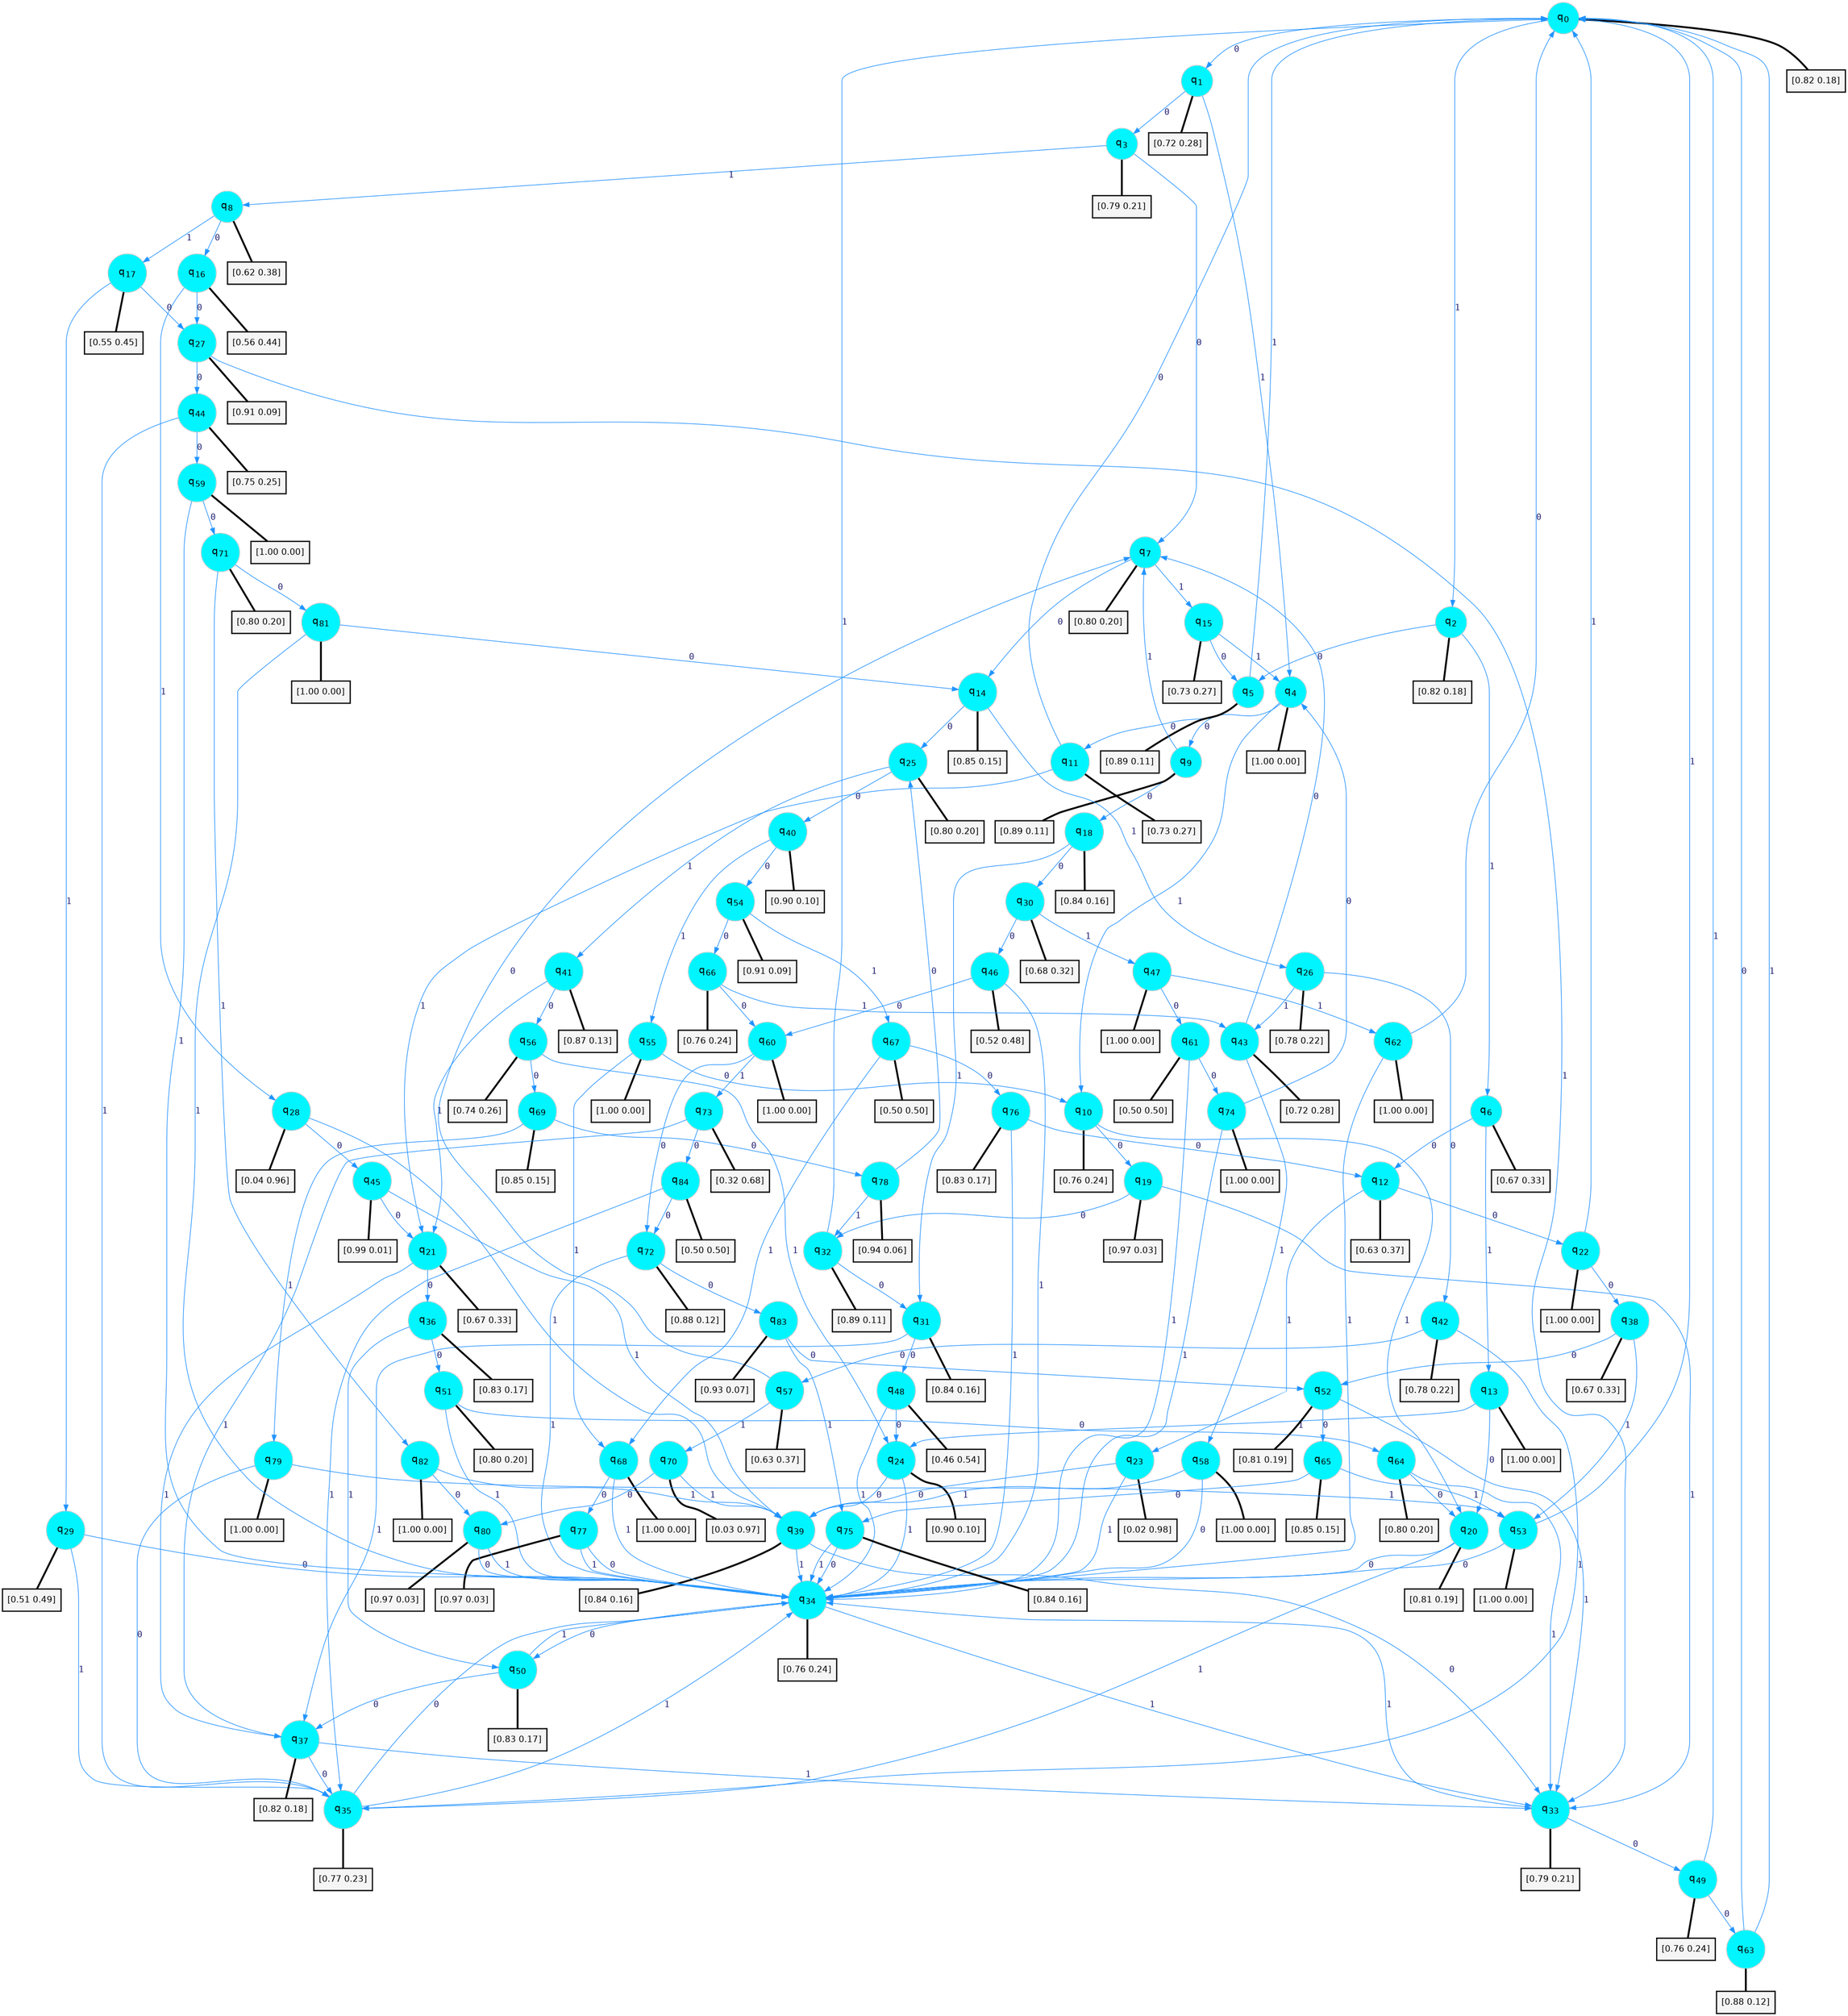 digraph G {
graph [
bgcolor=transparent, dpi=300, rankdir=TD, size="40,25"];
node [
color=gray, fillcolor=turquoise1, fontcolor=black, fontname=Helvetica, fontsize=16, fontweight=bold, shape=circle, style=filled];
edge [
arrowsize=1, color=dodgerblue1, fontcolor=midnightblue, fontname=courier, fontweight=bold, penwidth=1, style=solid, weight=20];
0[label=<q<SUB>0</SUB>>];
1[label=<q<SUB>1</SUB>>];
2[label=<q<SUB>2</SUB>>];
3[label=<q<SUB>3</SUB>>];
4[label=<q<SUB>4</SUB>>];
5[label=<q<SUB>5</SUB>>];
6[label=<q<SUB>6</SUB>>];
7[label=<q<SUB>7</SUB>>];
8[label=<q<SUB>8</SUB>>];
9[label=<q<SUB>9</SUB>>];
10[label=<q<SUB>10</SUB>>];
11[label=<q<SUB>11</SUB>>];
12[label=<q<SUB>12</SUB>>];
13[label=<q<SUB>13</SUB>>];
14[label=<q<SUB>14</SUB>>];
15[label=<q<SUB>15</SUB>>];
16[label=<q<SUB>16</SUB>>];
17[label=<q<SUB>17</SUB>>];
18[label=<q<SUB>18</SUB>>];
19[label=<q<SUB>19</SUB>>];
20[label=<q<SUB>20</SUB>>];
21[label=<q<SUB>21</SUB>>];
22[label=<q<SUB>22</SUB>>];
23[label=<q<SUB>23</SUB>>];
24[label=<q<SUB>24</SUB>>];
25[label=<q<SUB>25</SUB>>];
26[label=<q<SUB>26</SUB>>];
27[label=<q<SUB>27</SUB>>];
28[label=<q<SUB>28</SUB>>];
29[label=<q<SUB>29</SUB>>];
30[label=<q<SUB>30</SUB>>];
31[label=<q<SUB>31</SUB>>];
32[label=<q<SUB>32</SUB>>];
33[label=<q<SUB>33</SUB>>];
34[label=<q<SUB>34</SUB>>];
35[label=<q<SUB>35</SUB>>];
36[label=<q<SUB>36</SUB>>];
37[label=<q<SUB>37</SUB>>];
38[label=<q<SUB>38</SUB>>];
39[label=<q<SUB>39</SUB>>];
40[label=<q<SUB>40</SUB>>];
41[label=<q<SUB>41</SUB>>];
42[label=<q<SUB>42</SUB>>];
43[label=<q<SUB>43</SUB>>];
44[label=<q<SUB>44</SUB>>];
45[label=<q<SUB>45</SUB>>];
46[label=<q<SUB>46</SUB>>];
47[label=<q<SUB>47</SUB>>];
48[label=<q<SUB>48</SUB>>];
49[label=<q<SUB>49</SUB>>];
50[label=<q<SUB>50</SUB>>];
51[label=<q<SUB>51</SUB>>];
52[label=<q<SUB>52</SUB>>];
53[label=<q<SUB>53</SUB>>];
54[label=<q<SUB>54</SUB>>];
55[label=<q<SUB>55</SUB>>];
56[label=<q<SUB>56</SUB>>];
57[label=<q<SUB>57</SUB>>];
58[label=<q<SUB>58</SUB>>];
59[label=<q<SUB>59</SUB>>];
60[label=<q<SUB>60</SUB>>];
61[label=<q<SUB>61</SUB>>];
62[label=<q<SUB>62</SUB>>];
63[label=<q<SUB>63</SUB>>];
64[label=<q<SUB>64</SUB>>];
65[label=<q<SUB>65</SUB>>];
66[label=<q<SUB>66</SUB>>];
67[label=<q<SUB>67</SUB>>];
68[label=<q<SUB>68</SUB>>];
69[label=<q<SUB>69</SUB>>];
70[label=<q<SUB>70</SUB>>];
71[label=<q<SUB>71</SUB>>];
72[label=<q<SUB>72</SUB>>];
73[label=<q<SUB>73</SUB>>];
74[label=<q<SUB>74</SUB>>];
75[label=<q<SUB>75</SUB>>];
76[label=<q<SUB>76</SUB>>];
77[label=<q<SUB>77</SUB>>];
78[label=<q<SUB>78</SUB>>];
79[label=<q<SUB>79</SUB>>];
80[label=<q<SUB>80</SUB>>];
81[label=<q<SUB>81</SUB>>];
82[label=<q<SUB>82</SUB>>];
83[label=<q<SUB>83</SUB>>];
84[label=<q<SUB>84</SUB>>];
85[label="[0.82 0.18]", shape=box,fontcolor=black, fontname=Helvetica, fontsize=14, penwidth=2, fillcolor=whitesmoke,color=black];
86[label="[0.72 0.28]", shape=box,fontcolor=black, fontname=Helvetica, fontsize=14, penwidth=2, fillcolor=whitesmoke,color=black];
87[label="[0.82 0.18]", shape=box,fontcolor=black, fontname=Helvetica, fontsize=14, penwidth=2, fillcolor=whitesmoke,color=black];
88[label="[0.79 0.21]", shape=box,fontcolor=black, fontname=Helvetica, fontsize=14, penwidth=2, fillcolor=whitesmoke,color=black];
89[label="[1.00 0.00]", shape=box,fontcolor=black, fontname=Helvetica, fontsize=14, penwidth=2, fillcolor=whitesmoke,color=black];
90[label="[0.89 0.11]", shape=box,fontcolor=black, fontname=Helvetica, fontsize=14, penwidth=2, fillcolor=whitesmoke,color=black];
91[label="[0.67 0.33]", shape=box,fontcolor=black, fontname=Helvetica, fontsize=14, penwidth=2, fillcolor=whitesmoke,color=black];
92[label="[0.80 0.20]", shape=box,fontcolor=black, fontname=Helvetica, fontsize=14, penwidth=2, fillcolor=whitesmoke,color=black];
93[label="[0.62 0.38]", shape=box,fontcolor=black, fontname=Helvetica, fontsize=14, penwidth=2, fillcolor=whitesmoke,color=black];
94[label="[0.89 0.11]", shape=box,fontcolor=black, fontname=Helvetica, fontsize=14, penwidth=2, fillcolor=whitesmoke,color=black];
95[label="[0.76 0.24]", shape=box,fontcolor=black, fontname=Helvetica, fontsize=14, penwidth=2, fillcolor=whitesmoke,color=black];
96[label="[0.73 0.27]", shape=box,fontcolor=black, fontname=Helvetica, fontsize=14, penwidth=2, fillcolor=whitesmoke,color=black];
97[label="[0.63 0.37]", shape=box,fontcolor=black, fontname=Helvetica, fontsize=14, penwidth=2, fillcolor=whitesmoke,color=black];
98[label="[1.00 0.00]", shape=box,fontcolor=black, fontname=Helvetica, fontsize=14, penwidth=2, fillcolor=whitesmoke,color=black];
99[label="[0.85 0.15]", shape=box,fontcolor=black, fontname=Helvetica, fontsize=14, penwidth=2, fillcolor=whitesmoke,color=black];
100[label="[0.73 0.27]", shape=box,fontcolor=black, fontname=Helvetica, fontsize=14, penwidth=2, fillcolor=whitesmoke,color=black];
101[label="[0.56 0.44]", shape=box,fontcolor=black, fontname=Helvetica, fontsize=14, penwidth=2, fillcolor=whitesmoke,color=black];
102[label="[0.55 0.45]", shape=box,fontcolor=black, fontname=Helvetica, fontsize=14, penwidth=2, fillcolor=whitesmoke,color=black];
103[label="[0.84 0.16]", shape=box,fontcolor=black, fontname=Helvetica, fontsize=14, penwidth=2, fillcolor=whitesmoke,color=black];
104[label="[0.97 0.03]", shape=box,fontcolor=black, fontname=Helvetica, fontsize=14, penwidth=2, fillcolor=whitesmoke,color=black];
105[label="[0.81 0.19]", shape=box,fontcolor=black, fontname=Helvetica, fontsize=14, penwidth=2, fillcolor=whitesmoke,color=black];
106[label="[0.67 0.33]", shape=box,fontcolor=black, fontname=Helvetica, fontsize=14, penwidth=2, fillcolor=whitesmoke,color=black];
107[label="[1.00 0.00]", shape=box,fontcolor=black, fontname=Helvetica, fontsize=14, penwidth=2, fillcolor=whitesmoke,color=black];
108[label="[0.02 0.98]", shape=box,fontcolor=black, fontname=Helvetica, fontsize=14, penwidth=2, fillcolor=whitesmoke,color=black];
109[label="[0.90 0.10]", shape=box,fontcolor=black, fontname=Helvetica, fontsize=14, penwidth=2, fillcolor=whitesmoke,color=black];
110[label="[0.80 0.20]", shape=box,fontcolor=black, fontname=Helvetica, fontsize=14, penwidth=2, fillcolor=whitesmoke,color=black];
111[label="[0.78 0.22]", shape=box,fontcolor=black, fontname=Helvetica, fontsize=14, penwidth=2, fillcolor=whitesmoke,color=black];
112[label="[0.91 0.09]", shape=box,fontcolor=black, fontname=Helvetica, fontsize=14, penwidth=2, fillcolor=whitesmoke,color=black];
113[label="[0.04 0.96]", shape=box,fontcolor=black, fontname=Helvetica, fontsize=14, penwidth=2, fillcolor=whitesmoke,color=black];
114[label="[0.51 0.49]", shape=box,fontcolor=black, fontname=Helvetica, fontsize=14, penwidth=2, fillcolor=whitesmoke,color=black];
115[label="[0.68 0.32]", shape=box,fontcolor=black, fontname=Helvetica, fontsize=14, penwidth=2, fillcolor=whitesmoke,color=black];
116[label="[0.84 0.16]", shape=box,fontcolor=black, fontname=Helvetica, fontsize=14, penwidth=2, fillcolor=whitesmoke,color=black];
117[label="[0.89 0.11]", shape=box,fontcolor=black, fontname=Helvetica, fontsize=14, penwidth=2, fillcolor=whitesmoke,color=black];
118[label="[0.79 0.21]", shape=box,fontcolor=black, fontname=Helvetica, fontsize=14, penwidth=2, fillcolor=whitesmoke,color=black];
119[label="[0.76 0.24]", shape=box,fontcolor=black, fontname=Helvetica, fontsize=14, penwidth=2, fillcolor=whitesmoke,color=black];
120[label="[0.77 0.23]", shape=box,fontcolor=black, fontname=Helvetica, fontsize=14, penwidth=2, fillcolor=whitesmoke,color=black];
121[label="[0.83 0.17]", shape=box,fontcolor=black, fontname=Helvetica, fontsize=14, penwidth=2, fillcolor=whitesmoke,color=black];
122[label="[0.82 0.18]", shape=box,fontcolor=black, fontname=Helvetica, fontsize=14, penwidth=2, fillcolor=whitesmoke,color=black];
123[label="[0.67 0.33]", shape=box,fontcolor=black, fontname=Helvetica, fontsize=14, penwidth=2, fillcolor=whitesmoke,color=black];
124[label="[0.84 0.16]", shape=box,fontcolor=black, fontname=Helvetica, fontsize=14, penwidth=2, fillcolor=whitesmoke,color=black];
125[label="[0.90 0.10]", shape=box,fontcolor=black, fontname=Helvetica, fontsize=14, penwidth=2, fillcolor=whitesmoke,color=black];
126[label="[0.87 0.13]", shape=box,fontcolor=black, fontname=Helvetica, fontsize=14, penwidth=2, fillcolor=whitesmoke,color=black];
127[label="[0.78 0.22]", shape=box,fontcolor=black, fontname=Helvetica, fontsize=14, penwidth=2, fillcolor=whitesmoke,color=black];
128[label="[0.72 0.28]", shape=box,fontcolor=black, fontname=Helvetica, fontsize=14, penwidth=2, fillcolor=whitesmoke,color=black];
129[label="[0.75 0.25]", shape=box,fontcolor=black, fontname=Helvetica, fontsize=14, penwidth=2, fillcolor=whitesmoke,color=black];
130[label="[0.99 0.01]", shape=box,fontcolor=black, fontname=Helvetica, fontsize=14, penwidth=2, fillcolor=whitesmoke,color=black];
131[label="[0.52 0.48]", shape=box,fontcolor=black, fontname=Helvetica, fontsize=14, penwidth=2, fillcolor=whitesmoke,color=black];
132[label="[1.00 0.00]", shape=box,fontcolor=black, fontname=Helvetica, fontsize=14, penwidth=2, fillcolor=whitesmoke,color=black];
133[label="[0.46 0.54]", shape=box,fontcolor=black, fontname=Helvetica, fontsize=14, penwidth=2, fillcolor=whitesmoke,color=black];
134[label="[0.76 0.24]", shape=box,fontcolor=black, fontname=Helvetica, fontsize=14, penwidth=2, fillcolor=whitesmoke,color=black];
135[label="[0.83 0.17]", shape=box,fontcolor=black, fontname=Helvetica, fontsize=14, penwidth=2, fillcolor=whitesmoke,color=black];
136[label="[0.80 0.20]", shape=box,fontcolor=black, fontname=Helvetica, fontsize=14, penwidth=2, fillcolor=whitesmoke,color=black];
137[label="[0.81 0.19]", shape=box,fontcolor=black, fontname=Helvetica, fontsize=14, penwidth=2, fillcolor=whitesmoke,color=black];
138[label="[1.00 0.00]", shape=box,fontcolor=black, fontname=Helvetica, fontsize=14, penwidth=2, fillcolor=whitesmoke,color=black];
139[label="[0.91 0.09]", shape=box,fontcolor=black, fontname=Helvetica, fontsize=14, penwidth=2, fillcolor=whitesmoke,color=black];
140[label="[1.00 0.00]", shape=box,fontcolor=black, fontname=Helvetica, fontsize=14, penwidth=2, fillcolor=whitesmoke,color=black];
141[label="[0.74 0.26]", shape=box,fontcolor=black, fontname=Helvetica, fontsize=14, penwidth=2, fillcolor=whitesmoke,color=black];
142[label="[0.63 0.37]", shape=box,fontcolor=black, fontname=Helvetica, fontsize=14, penwidth=2, fillcolor=whitesmoke,color=black];
143[label="[1.00 0.00]", shape=box,fontcolor=black, fontname=Helvetica, fontsize=14, penwidth=2, fillcolor=whitesmoke,color=black];
144[label="[1.00 0.00]", shape=box,fontcolor=black, fontname=Helvetica, fontsize=14, penwidth=2, fillcolor=whitesmoke,color=black];
145[label="[1.00 0.00]", shape=box,fontcolor=black, fontname=Helvetica, fontsize=14, penwidth=2, fillcolor=whitesmoke,color=black];
146[label="[0.50 0.50]", shape=box,fontcolor=black, fontname=Helvetica, fontsize=14, penwidth=2, fillcolor=whitesmoke,color=black];
147[label="[1.00 0.00]", shape=box,fontcolor=black, fontname=Helvetica, fontsize=14, penwidth=2, fillcolor=whitesmoke,color=black];
148[label="[0.88 0.12]", shape=box,fontcolor=black, fontname=Helvetica, fontsize=14, penwidth=2, fillcolor=whitesmoke,color=black];
149[label="[0.80 0.20]", shape=box,fontcolor=black, fontname=Helvetica, fontsize=14, penwidth=2, fillcolor=whitesmoke,color=black];
150[label="[0.85 0.15]", shape=box,fontcolor=black, fontname=Helvetica, fontsize=14, penwidth=2, fillcolor=whitesmoke,color=black];
151[label="[0.76 0.24]", shape=box,fontcolor=black, fontname=Helvetica, fontsize=14, penwidth=2, fillcolor=whitesmoke,color=black];
152[label="[0.50 0.50]", shape=box,fontcolor=black, fontname=Helvetica, fontsize=14, penwidth=2, fillcolor=whitesmoke,color=black];
153[label="[1.00 0.00]", shape=box,fontcolor=black, fontname=Helvetica, fontsize=14, penwidth=2, fillcolor=whitesmoke,color=black];
154[label="[0.85 0.15]", shape=box,fontcolor=black, fontname=Helvetica, fontsize=14, penwidth=2, fillcolor=whitesmoke,color=black];
155[label="[0.03 0.97]", shape=box,fontcolor=black, fontname=Helvetica, fontsize=14, penwidth=2, fillcolor=whitesmoke,color=black];
156[label="[0.80 0.20]", shape=box,fontcolor=black, fontname=Helvetica, fontsize=14, penwidth=2, fillcolor=whitesmoke,color=black];
157[label="[0.88 0.12]", shape=box,fontcolor=black, fontname=Helvetica, fontsize=14, penwidth=2, fillcolor=whitesmoke,color=black];
158[label="[0.32 0.68]", shape=box,fontcolor=black, fontname=Helvetica, fontsize=14, penwidth=2, fillcolor=whitesmoke,color=black];
159[label="[1.00 0.00]", shape=box,fontcolor=black, fontname=Helvetica, fontsize=14, penwidth=2, fillcolor=whitesmoke,color=black];
160[label="[0.84 0.16]", shape=box,fontcolor=black, fontname=Helvetica, fontsize=14, penwidth=2, fillcolor=whitesmoke,color=black];
161[label="[0.83 0.17]", shape=box,fontcolor=black, fontname=Helvetica, fontsize=14, penwidth=2, fillcolor=whitesmoke,color=black];
162[label="[0.97 0.03]", shape=box,fontcolor=black, fontname=Helvetica, fontsize=14, penwidth=2, fillcolor=whitesmoke,color=black];
163[label="[0.94 0.06]", shape=box,fontcolor=black, fontname=Helvetica, fontsize=14, penwidth=2, fillcolor=whitesmoke,color=black];
164[label="[1.00 0.00]", shape=box,fontcolor=black, fontname=Helvetica, fontsize=14, penwidth=2, fillcolor=whitesmoke,color=black];
165[label="[0.97 0.03]", shape=box,fontcolor=black, fontname=Helvetica, fontsize=14, penwidth=2, fillcolor=whitesmoke,color=black];
166[label="[1.00 0.00]", shape=box,fontcolor=black, fontname=Helvetica, fontsize=14, penwidth=2, fillcolor=whitesmoke,color=black];
167[label="[1.00 0.00]", shape=box,fontcolor=black, fontname=Helvetica, fontsize=14, penwidth=2, fillcolor=whitesmoke,color=black];
168[label="[0.93 0.07]", shape=box,fontcolor=black, fontname=Helvetica, fontsize=14, penwidth=2, fillcolor=whitesmoke,color=black];
169[label="[0.50 0.50]", shape=box,fontcolor=black, fontname=Helvetica, fontsize=14, penwidth=2, fillcolor=whitesmoke,color=black];
0->1 [label=0];
0->2 [label=1];
0->85 [arrowhead=none, penwidth=3,color=black];
1->3 [label=0];
1->4 [label=1];
1->86 [arrowhead=none, penwidth=3,color=black];
2->5 [label=0];
2->6 [label=1];
2->87 [arrowhead=none, penwidth=3,color=black];
3->7 [label=0];
3->8 [label=1];
3->88 [arrowhead=none, penwidth=3,color=black];
4->9 [label=0];
4->10 [label=1];
4->89 [arrowhead=none, penwidth=3,color=black];
5->11 [label=0];
5->0 [label=1];
5->90 [arrowhead=none, penwidth=3,color=black];
6->12 [label=0];
6->13 [label=1];
6->91 [arrowhead=none, penwidth=3,color=black];
7->14 [label=0];
7->15 [label=1];
7->92 [arrowhead=none, penwidth=3,color=black];
8->16 [label=0];
8->17 [label=1];
8->93 [arrowhead=none, penwidth=3,color=black];
9->18 [label=0];
9->7 [label=1];
9->94 [arrowhead=none, penwidth=3,color=black];
10->19 [label=0];
10->20 [label=1];
10->95 [arrowhead=none, penwidth=3,color=black];
11->0 [label=0];
11->21 [label=1];
11->96 [arrowhead=none, penwidth=3,color=black];
12->22 [label=0];
12->23 [label=1];
12->97 [arrowhead=none, penwidth=3,color=black];
13->20 [label=0];
13->24 [label=1];
13->98 [arrowhead=none, penwidth=3,color=black];
14->25 [label=0];
14->26 [label=1];
14->99 [arrowhead=none, penwidth=3,color=black];
15->5 [label=0];
15->4 [label=1];
15->100 [arrowhead=none, penwidth=3,color=black];
16->27 [label=0];
16->28 [label=1];
16->101 [arrowhead=none, penwidth=3,color=black];
17->27 [label=0];
17->29 [label=1];
17->102 [arrowhead=none, penwidth=3,color=black];
18->30 [label=0];
18->31 [label=1];
18->103 [arrowhead=none, penwidth=3,color=black];
19->32 [label=0];
19->33 [label=1];
19->104 [arrowhead=none, penwidth=3,color=black];
20->34 [label=0];
20->35 [label=1];
20->105 [arrowhead=none, penwidth=3,color=black];
21->36 [label=0];
21->37 [label=1];
21->106 [arrowhead=none, penwidth=3,color=black];
22->38 [label=0];
22->0 [label=1];
22->107 [arrowhead=none, penwidth=3,color=black];
23->39 [label=0];
23->34 [label=1];
23->108 [arrowhead=none, penwidth=3,color=black];
24->39 [label=0];
24->34 [label=1];
24->109 [arrowhead=none, penwidth=3,color=black];
25->40 [label=0];
25->41 [label=1];
25->110 [arrowhead=none, penwidth=3,color=black];
26->42 [label=0];
26->43 [label=1];
26->111 [arrowhead=none, penwidth=3,color=black];
27->44 [label=0];
27->33 [label=1];
27->112 [arrowhead=none, penwidth=3,color=black];
28->45 [label=0];
28->39 [label=1];
28->113 [arrowhead=none, penwidth=3,color=black];
29->34 [label=0];
29->35 [label=1];
29->114 [arrowhead=none, penwidth=3,color=black];
30->46 [label=0];
30->47 [label=1];
30->115 [arrowhead=none, penwidth=3,color=black];
31->48 [label=0];
31->37 [label=1];
31->116 [arrowhead=none, penwidth=3,color=black];
32->31 [label=0];
32->0 [label=1];
32->117 [arrowhead=none, penwidth=3,color=black];
33->49 [label=0];
33->34 [label=1];
33->118 [arrowhead=none, penwidth=3,color=black];
34->50 [label=0];
34->33 [label=1];
34->119 [arrowhead=none, penwidth=3,color=black];
35->34 [label=0];
35->34 [label=1];
35->120 [arrowhead=none, penwidth=3,color=black];
36->51 [label=0];
36->50 [label=1];
36->121 [arrowhead=none, penwidth=3,color=black];
37->35 [label=0];
37->33 [label=1];
37->122 [arrowhead=none, penwidth=3,color=black];
38->52 [label=0];
38->53 [label=1];
38->123 [arrowhead=none, penwidth=3,color=black];
39->33 [label=0];
39->34 [label=1];
39->124 [arrowhead=none, penwidth=3,color=black];
40->54 [label=0];
40->55 [label=1];
40->125 [arrowhead=none, penwidth=3,color=black];
41->56 [label=0];
41->21 [label=1];
41->126 [arrowhead=none, penwidth=3,color=black];
42->57 [label=0];
42->35 [label=1];
42->127 [arrowhead=none, penwidth=3,color=black];
43->7 [label=0];
43->58 [label=1];
43->128 [arrowhead=none, penwidth=3,color=black];
44->59 [label=0];
44->35 [label=1];
44->129 [arrowhead=none, penwidth=3,color=black];
45->21 [label=0];
45->39 [label=1];
45->130 [arrowhead=none, penwidth=3,color=black];
46->60 [label=0];
46->34 [label=1];
46->131 [arrowhead=none, penwidth=3,color=black];
47->61 [label=0];
47->62 [label=1];
47->132 [arrowhead=none, penwidth=3,color=black];
48->24 [label=0];
48->34 [label=1];
48->133 [arrowhead=none, penwidth=3,color=black];
49->63 [label=0];
49->0 [label=1];
49->134 [arrowhead=none, penwidth=3,color=black];
50->37 [label=0];
50->34 [label=1];
50->135 [arrowhead=none, penwidth=3,color=black];
51->64 [label=0];
51->34 [label=1];
51->136 [arrowhead=none, penwidth=3,color=black];
52->65 [label=0];
52->33 [label=1];
52->137 [arrowhead=none, penwidth=3,color=black];
53->34 [label=0];
53->0 [label=1];
53->138 [arrowhead=none, penwidth=3,color=black];
54->66 [label=0];
54->67 [label=1];
54->139 [arrowhead=none, penwidth=3,color=black];
55->10 [label=0];
55->68 [label=1];
55->140 [arrowhead=none, penwidth=3,color=black];
56->69 [label=0];
56->24 [label=1];
56->141 [arrowhead=none, penwidth=3,color=black];
57->7 [label=0];
57->70 [label=1];
57->142 [arrowhead=none, penwidth=3,color=black];
58->34 [label=0];
58->39 [label=1];
58->143 [arrowhead=none, penwidth=3,color=black];
59->71 [label=0];
59->34 [label=1];
59->144 [arrowhead=none, penwidth=3,color=black];
60->72 [label=0];
60->73 [label=1];
60->145 [arrowhead=none, penwidth=3,color=black];
61->74 [label=0];
61->34 [label=1];
61->146 [arrowhead=none, penwidth=3,color=black];
62->0 [label=0];
62->34 [label=1];
62->147 [arrowhead=none, penwidth=3,color=black];
63->0 [label=0];
63->0 [label=1];
63->148 [arrowhead=none, penwidth=3,color=black];
64->20 [label=0];
64->33 [label=1];
64->149 [arrowhead=none, penwidth=3,color=black];
65->75 [label=0];
65->53 [label=1];
65->150 [arrowhead=none, penwidth=3,color=black];
66->60 [label=0];
66->43 [label=1];
66->151 [arrowhead=none, penwidth=3,color=black];
67->76 [label=0];
67->68 [label=1];
67->152 [arrowhead=none, penwidth=3,color=black];
68->77 [label=0];
68->34 [label=1];
68->153 [arrowhead=none, penwidth=3,color=black];
69->78 [label=0];
69->79 [label=1];
69->154 [arrowhead=none, penwidth=3,color=black];
70->80 [label=0];
70->39 [label=1];
70->155 [arrowhead=none, penwidth=3,color=black];
71->81 [label=0];
71->82 [label=1];
71->156 [arrowhead=none, penwidth=3,color=black];
72->83 [label=0];
72->34 [label=1];
72->157 [arrowhead=none, penwidth=3,color=black];
73->84 [label=0];
73->37 [label=1];
73->158 [arrowhead=none, penwidth=3,color=black];
74->4 [label=0];
74->34 [label=1];
74->159 [arrowhead=none, penwidth=3,color=black];
75->34 [label=0];
75->34 [label=1];
75->160 [arrowhead=none, penwidth=3,color=black];
76->12 [label=0];
76->34 [label=1];
76->161 [arrowhead=none, penwidth=3,color=black];
77->34 [label=0];
77->34 [label=1];
77->162 [arrowhead=none, penwidth=3,color=black];
78->25 [label=0];
78->32 [label=1];
78->163 [arrowhead=none, penwidth=3,color=black];
79->35 [label=0];
79->53 [label=1];
79->164 [arrowhead=none, penwidth=3,color=black];
80->34 [label=0];
80->34 [label=1];
80->165 [arrowhead=none, penwidth=3,color=black];
81->14 [label=0];
81->34 [label=1];
81->166 [arrowhead=none, penwidth=3,color=black];
82->80 [label=0];
82->39 [label=1];
82->167 [arrowhead=none, penwidth=3,color=black];
83->52 [label=0];
83->75 [label=1];
83->168 [arrowhead=none, penwidth=3,color=black];
84->72 [label=0];
84->35 [label=1];
84->169 [arrowhead=none, penwidth=3,color=black];
}
